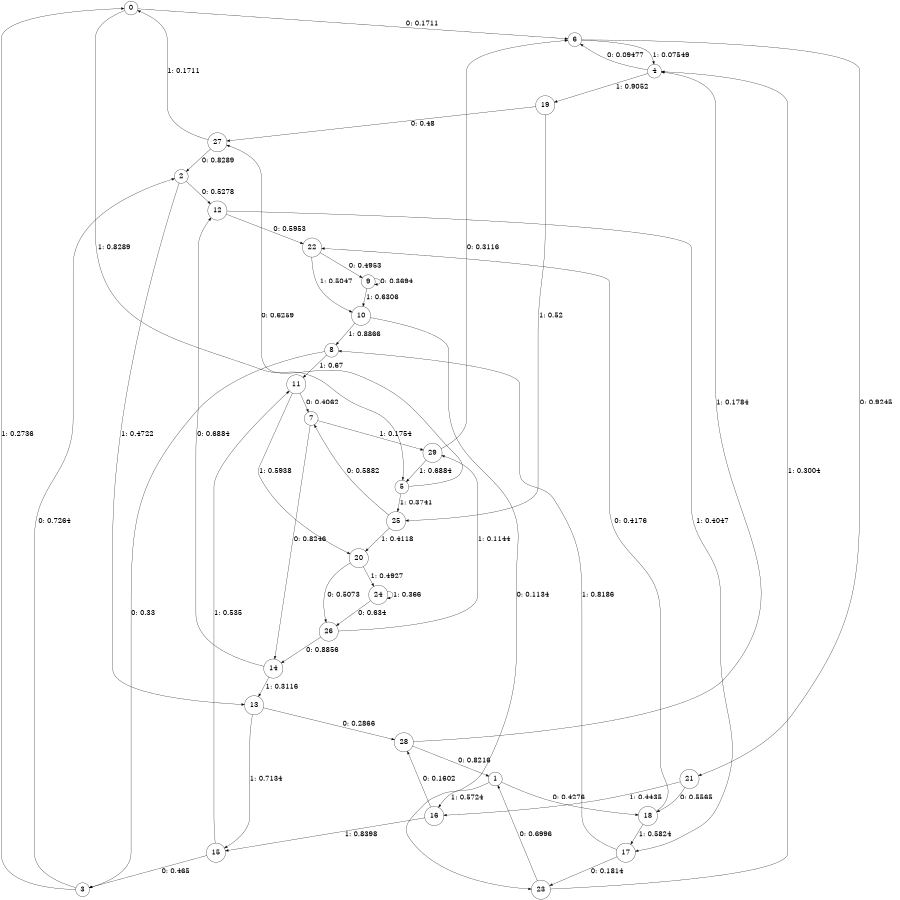 digraph "ch21concat_phase3_L5" {
size = "6,8.5";
ratio = "fill";
node [shape = circle];
node [fontsize = 24];
edge [fontsize = 24];
0 -> 6 [label = "0: 0.1711   "];
0 -> 5 [label = "1: 0.8289   "];
1 -> 18 [label = "0: 0.4276   "];
1 -> 16 [label = "1: 0.5724   "];
2 -> 12 [label = "0: 0.5278   "];
2 -> 13 [label = "1: 0.4722   "];
3 -> 2 [label = "0: 0.7264   "];
3 -> 0 [label = "1: 0.2736   "];
4 -> 6 [label = "0: 0.09477  "];
4 -> 19 [label = "1: 0.9052   "];
5 -> 27 [label = "0: 0.6259   "];
5 -> 25 [label = "1: 0.3741   "];
6 -> 21 [label = "0: 0.9245   "];
6 -> 4 [label = "1: 0.07549  "];
7 -> 14 [label = "0: 0.8246   "];
7 -> 29 [label = "1: 0.1754   "];
8 -> 3 [label = "0: 0.33     "];
8 -> 11 [label = "1: 0.67     "];
9 -> 9 [label = "0: 0.3694   "];
9 -> 10 [label = "1: 0.6306   "];
10 -> 23 [label = "0: 0.1134   "];
10 -> 8 [label = "1: 0.8866   "];
11 -> 7 [label = "0: 0.4062   "];
11 -> 20 [label = "1: 0.5938   "];
12 -> 22 [label = "0: 0.5953   "];
12 -> 17 [label = "1: 0.4047   "];
13 -> 28 [label = "0: 0.2866   "];
13 -> 15 [label = "1: 0.7134   "];
14 -> 12 [label = "0: 0.6884   "];
14 -> 13 [label = "1: 0.3116   "];
15 -> 3 [label = "0: 0.465    "];
15 -> 11 [label = "1: 0.535    "];
16 -> 28 [label = "0: 0.1602   "];
16 -> 15 [label = "1: 0.8398   "];
17 -> 23 [label = "0: 0.1814   "];
17 -> 8 [label = "1: 0.8186   "];
18 -> 22 [label = "0: 0.4176   "];
18 -> 17 [label = "1: 0.5824   "];
19 -> 27 [label = "0: 0.48     "];
19 -> 25 [label = "1: 0.52     "];
20 -> 26 [label = "0: 0.5073   "];
20 -> 24 [label = "1: 0.4927   "];
21 -> 18 [label = "0: 0.5565   "];
21 -> 16 [label = "1: 0.4435   "];
22 -> 9 [label = "0: 0.4953   "];
22 -> 10 [label = "1: 0.5047   "];
23 -> 1 [label = "0: 0.6996   "];
23 -> 4 [label = "1: 0.3004   "];
24 -> 26 [label = "0: 0.634    "];
24 -> 24 [label = "1: 0.366    "];
25 -> 7 [label = "0: 0.5882   "];
25 -> 20 [label = "1: 0.4118   "];
26 -> 14 [label = "0: 0.8856   "];
26 -> 29 [label = "1: 0.1144   "];
27 -> 2 [label = "0: 0.8289   "];
27 -> 0 [label = "1: 0.1711   "];
28 -> 1 [label = "0: 0.8216   "];
28 -> 4 [label = "1: 0.1784   "];
29 -> 6 [label = "0: 0.3116   "];
29 -> 5 [label = "1: 0.6884   "];
}